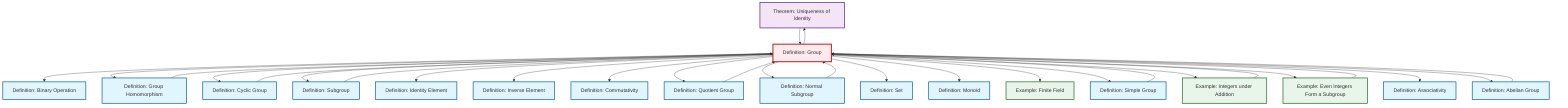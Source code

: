 graph TD
    classDef definition fill:#e1f5fe,stroke:#01579b,stroke-width:2px
    classDef theorem fill:#f3e5f5,stroke:#4a148c,stroke-width:2px
    classDef axiom fill:#fff3e0,stroke:#e65100,stroke-width:2px
    classDef example fill:#e8f5e9,stroke:#1b5e20,stroke-width:2px
    classDef current fill:#ffebee,stroke:#b71c1c,stroke-width:3px
    thm-unique-identity["Theorem: Uniqueness of Identity"]:::theorem
    ex-integers-addition["Example: Integers under Addition"]:::example
    def-commutativity["Definition: Commutativity"]:::definition
    def-identity-element["Definition: Identity Element"]:::definition
    def-binary-operation["Definition: Binary Operation"]:::definition
    def-associativity["Definition: Associativity"]:::definition
    def-normal-subgroup["Definition: Normal Subgroup"]:::definition
    def-set["Definition: Set"]:::definition
    ex-finite-field["Example: Finite Field"]:::example
    def-cyclic-group["Definition: Cyclic Group"]:::definition
    def-subgroup["Definition: Subgroup"]:::definition
    def-simple-group["Definition: Simple Group"]:::definition
    ex-even-integers-subgroup["Example: Even Integers Form a Subgroup"]:::example
    def-abelian-group["Definition: Abelian Group"]:::definition
    def-group["Definition: Group"]:::definition
    def-quotient-group["Definition: Quotient Group"]:::definition
    def-inverse-element["Definition: Inverse Element"]:::definition
    def-homomorphism["Definition: Group Homomorphism"]:::definition
    def-monoid["Definition: Monoid"]:::definition
    def-group --> def-binary-operation
    def-group --> def-homomorphism
    def-quotient-group --> def-group
    def-abelian-group --> def-group
    ex-even-integers-subgroup --> def-group
    def-group --> def-cyclic-group
    def-group --> def-subgroup
    def-group --> def-identity-element
    def-group --> def-inverse-element
    def-group --> thm-unique-identity
    def-homomorphism --> def-group
    def-group --> def-commutativity
    def-normal-subgroup --> def-group
    def-group --> def-quotient-group
    def-subgroup --> def-group
    def-group --> def-normal-subgroup
    def-group --> def-set
    def-group --> def-monoid
    def-group --> ex-finite-field
    ex-integers-addition --> def-group
    def-group --> def-simple-group
    def-group --> ex-integers-addition
    thm-unique-identity --> def-group
    def-group --> ex-even-integers-subgroup
    def-group --> def-associativity
    def-cyclic-group --> def-group
    def-group --> def-abelian-group
    def-simple-group --> def-group
    class def-group current